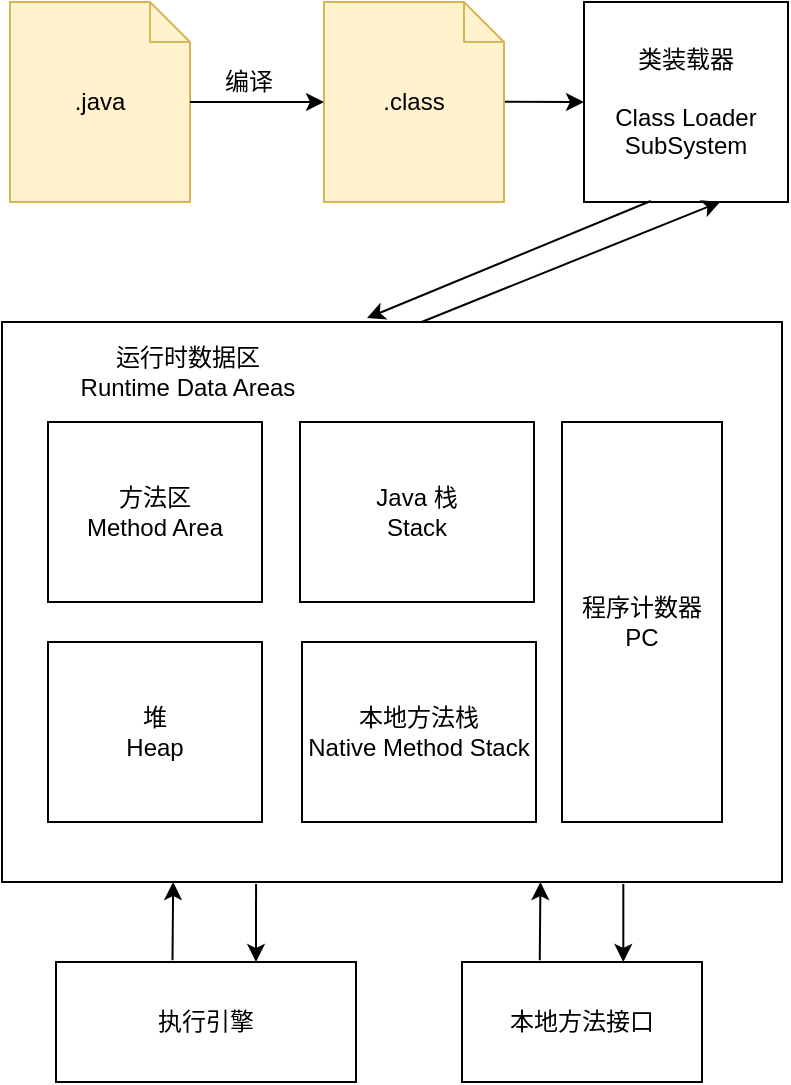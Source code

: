 <mxfile version="14.4.3" type="device"><diagram id="tLaEHBNhU9jPwdnZgqB0" name="第 1 页"><mxGraphModel dx="865" dy="506" grid="1" gridSize="10" guides="1" tooltips="1" connect="1" arrows="1" fold="1" page="1" pageScale="1" pageWidth="827" pageHeight="1169" math="0" shadow="0"><root><mxCell id="0"/><mxCell id="1" parent="0"/><mxCell id="X5UP0n-VLQlVmFrbAD7D-1" value=".java" style="shape=note;size=20;whiteSpace=wrap;html=1;fillColor=#fff2cc;strokeColor=#d6b656;" vertex="1" parent="1"><mxGeometry x="241" y="200" width="90" height="100" as="geometry"/></mxCell><mxCell id="X5UP0n-VLQlVmFrbAD7D-2" value=".class" style="shape=note;size=20;whiteSpace=wrap;html=1;fillColor=#fff2cc;strokeColor=#d6b656;" vertex="1" parent="1"><mxGeometry x="398" y="200" width="90" height="100" as="geometry"/></mxCell><mxCell id="X5UP0n-VLQlVmFrbAD7D-3" value="" style="endArrow=classic;html=1;entryX=0;entryY=0.5;entryDx=0;entryDy=0;entryPerimeter=0;" edge="1" parent="1" source="X5UP0n-VLQlVmFrbAD7D-1" target="X5UP0n-VLQlVmFrbAD7D-2"><mxGeometry width="50" height="50" relative="1" as="geometry"><mxPoint x="140" y="260" as="sourcePoint"/><mxPoint x="190" y="210" as="targetPoint"/></mxGeometry></mxCell><mxCell id="X5UP0n-VLQlVmFrbAD7D-4" value="编译" style="text;html=1;align=center;verticalAlign=middle;resizable=0;points=[];autosize=1;" vertex="1" parent="1"><mxGeometry x="340" y="230" width="40" height="20" as="geometry"/></mxCell><mxCell id="X5UP0n-VLQlVmFrbAD7D-6" value="类装载器&lt;br&gt;&lt;br&gt;Class Loader &lt;br&gt;SubSystem" style="rounded=0;whiteSpace=wrap;html=1;" vertex="1" parent="1"><mxGeometry x="528" y="200" width="102" height="100" as="geometry"/></mxCell><mxCell id="X5UP0n-VLQlVmFrbAD7D-7" value="" style="endArrow=classic;html=1;entryX=0;entryY=0.5;entryDx=0;entryDy=0;exitX=1.005;exitY=0.499;exitDx=0;exitDy=0;exitPerimeter=0;" edge="1" parent="1" source="X5UP0n-VLQlVmFrbAD7D-2" target="X5UP0n-VLQlVmFrbAD7D-6"><mxGeometry width="50" height="50" relative="1" as="geometry"><mxPoint x="279" y="240" as="sourcePoint"/><mxPoint x="270" y="240" as="targetPoint"/></mxGeometry></mxCell><mxCell id="X5UP0n-VLQlVmFrbAD7D-8" value="" style="rounded=0;whiteSpace=wrap;html=1;" vertex="1" parent="1"><mxGeometry x="237" y="360" width="390" height="280" as="geometry"/></mxCell><mxCell id="X5UP0n-VLQlVmFrbAD7D-9" value="方法区&lt;br&gt;Method Area" style="rounded=0;whiteSpace=wrap;html=1;" vertex="1" parent="1"><mxGeometry x="260" y="410" width="107" height="90" as="geometry"/></mxCell><mxCell id="X5UP0n-VLQlVmFrbAD7D-10" value="Java 栈&lt;br&gt;Stack" style="rounded=0;whiteSpace=wrap;html=1;" vertex="1" parent="1"><mxGeometry x="386" y="410" width="117" height="90" as="geometry"/></mxCell><mxCell id="X5UP0n-VLQlVmFrbAD7D-11" value="本地方法栈&lt;br&gt;Native Method Stack" style="rounded=0;whiteSpace=wrap;html=1;" vertex="1" parent="1"><mxGeometry x="387" y="520" width="117" height="90" as="geometry"/></mxCell><mxCell id="X5UP0n-VLQlVmFrbAD7D-12" value="堆&lt;br&gt;Heap" style="rounded=0;whiteSpace=wrap;html=1;" vertex="1" parent="1"><mxGeometry x="260" y="520" width="107" height="90" as="geometry"/></mxCell><mxCell id="X5UP0n-VLQlVmFrbAD7D-13" value="程序计数器&lt;br&gt;PC" style="rounded=0;whiteSpace=wrap;html=1;" vertex="1" parent="1"><mxGeometry x="517" y="410" width="80" height="200" as="geometry"/></mxCell><mxCell id="X5UP0n-VLQlVmFrbAD7D-14" value="" style="endArrow=classic;html=1;exitX=0.327;exitY=0.995;exitDx=0;exitDy=0;exitPerimeter=0;entryX=0.468;entryY=-0.007;entryDx=0;entryDy=0;entryPerimeter=0;" edge="1" parent="1" source="X5UP0n-VLQlVmFrbAD7D-6" target="X5UP0n-VLQlVmFrbAD7D-8"><mxGeometry width="50" height="50" relative="1" as="geometry"><mxPoint x="416.7" y="290.2" as="sourcePoint"/><mxPoint x="417" y="380" as="targetPoint"/></mxGeometry></mxCell><mxCell id="X5UP0n-VLQlVmFrbAD7D-15" value="" style="endArrow=classic;html=1;entryX=0.668;entryY=0.999;entryDx=0;entryDy=0;entryPerimeter=0;exitX=0.538;exitY=0;exitDx=0;exitDy=0;exitPerimeter=0;" edge="1" parent="1" source="X5UP0n-VLQlVmFrbAD7D-8" target="X5UP0n-VLQlVmFrbAD7D-6"><mxGeometry width="50" height="50" relative="1" as="geometry"><mxPoint x="443" y="376" as="sourcePoint"/><mxPoint x="443" y="290" as="targetPoint"/></mxGeometry></mxCell><mxCell id="X5UP0n-VLQlVmFrbAD7D-16" value="执行引擎" style="rounded=0;whiteSpace=wrap;html=1;" vertex="1" parent="1"><mxGeometry x="264" y="680" width="150" height="60" as="geometry"/></mxCell><mxCell id="X5UP0n-VLQlVmFrbAD7D-17" value="本地方法接口" style="rounded=0;whiteSpace=wrap;html=1;" vertex="1" parent="1"><mxGeometry x="467" y="680" width="120" height="60" as="geometry"/></mxCell><mxCell id="X5UP0n-VLQlVmFrbAD7D-19" value="" style="endArrow=classic;html=1;exitX=0.218;exitY=1;exitDx=0;exitDy=0;exitPerimeter=0;" edge="1" parent="1"><mxGeometry width="50" height="50" relative="1" as="geometry"><mxPoint x="364.02" y="641" as="sourcePoint"/><mxPoint x="364" y="680" as="targetPoint"/></mxGeometry></mxCell><mxCell id="X5UP0n-VLQlVmFrbAD7D-21" value="" style="endArrow=classic;html=1;entryX=0.122;entryY=0.999;entryDx=0;entryDy=0;entryPerimeter=0;exitX=0.315;exitY=-0.019;exitDx=0;exitDy=0;exitPerimeter=0;" edge="1" parent="1"><mxGeometry width="50" height="50" relative="1" as="geometry"><mxPoint x="322.25" y="679.12" as="sourcePoint"/><mxPoint x="322.58" y="640" as="targetPoint"/></mxGeometry></mxCell><mxCell id="X5UP0n-VLQlVmFrbAD7D-24" value="" style="endArrow=classic;html=1;exitX=0.218;exitY=1;exitDx=0;exitDy=0;exitPerimeter=0;" edge="1" parent="1"><mxGeometry width="50" height="50" relative="1" as="geometry"><mxPoint x="547.66" y="641" as="sourcePoint"/><mxPoint x="547.64" y="680" as="targetPoint"/></mxGeometry></mxCell><mxCell id="X5UP0n-VLQlVmFrbAD7D-25" value="" style="endArrow=classic;html=1;entryX=0.122;entryY=0.999;entryDx=0;entryDy=0;entryPerimeter=0;exitX=0.315;exitY=-0.019;exitDx=0;exitDy=0;exitPerimeter=0;" edge="1" parent="1"><mxGeometry width="50" height="50" relative="1" as="geometry"><mxPoint x="505.89" y="679.12" as="sourcePoint"/><mxPoint x="506.22" y="640" as="targetPoint"/></mxGeometry></mxCell><mxCell id="X5UP0n-VLQlVmFrbAD7D-36" value="运行时数据区&lt;br&gt;Runtime Data Areas" style="text;html=1;strokeColor=none;fillColor=none;align=center;verticalAlign=middle;whiteSpace=wrap;rounded=0;" vertex="1" parent="1"><mxGeometry x="260" y="370" width="140" height="30" as="geometry"/></mxCell></root></mxGraphModel></diagram></mxfile>